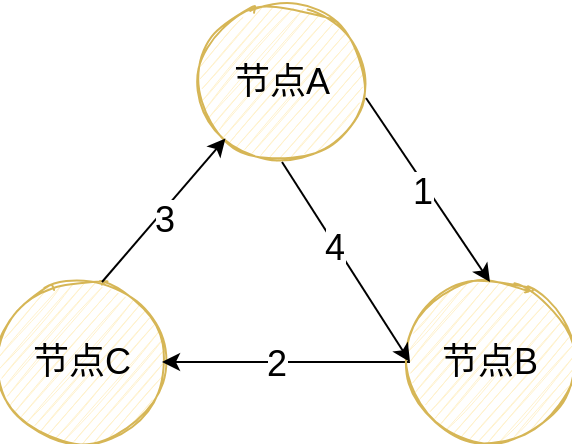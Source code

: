 <mxfile version="13.4.5" type="device"><diagram id="QYnViQyllvcs8rUYMoT7" name="Page-1"><mxGraphModel dx="1106" dy="997" grid="1" gridSize="10" guides="1" tooltips="1" connect="1" arrows="1" fold="1" page="1" pageScale="1" pageWidth="827" pageHeight="1169" math="0" shadow="0"><root><mxCell id="0"/><mxCell id="1" parent="0"/><mxCell id="B9pePy1eA9ppOpK_5RJm-1" value="节点A" style="ellipse;whiteSpace=wrap;html=1;aspect=fixed;fillColor=#fff2cc;strokeColor=#d6b656;shadow=0;sketch=1;fontSize=18;" parent="1" vertex="1"><mxGeometry x="310" y="240" width="80" height="80" as="geometry"/></mxCell><mxCell id="B9pePy1eA9ppOpK_5RJm-4" value="节点C" style="ellipse;whiteSpace=wrap;html=1;aspect=fixed;fillColor=#fff2cc;strokeColor=#d6b656;shadow=0;sketch=1;fontSize=18;" parent="1" vertex="1"><mxGeometry x="210" y="380" width="80" height="80" as="geometry"/></mxCell><mxCell id="B9pePy1eA9ppOpK_5RJm-9" style="edgeStyle=orthogonalEdgeStyle;rounded=0;orthogonalLoop=1;jettySize=auto;html=1;fontSize=18;" parent="1" source="B9pePy1eA9ppOpK_5RJm-5" target="B9pePy1eA9ppOpK_5RJm-4" edge="1"><mxGeometry relative="1" as="geometry"/></mxCell><mxCell id="B9pePy1eA9ppOpK_5RJm-14" value="2" style="edgeLabel;html=1;align=center;verticalAlign=middle;resizable=0;points=[];fontSize=18;" parent="B9pePy1eA9ppOpK_5RJm-9" vertex="1" connectable="0"><mxGeometry x="0.081" y="1" relative="1" as="geometry"><mxPoint as="offset"/></mxGeometry></mxCell><mxCell id="B9pePy1eA9ppOpK_5RJm-5" value="节点B" style="ellipse;whiteSpace=wrap;html=1;aspect=fixed;fillColor=#fff2cc;strokeColor=#d6b656;shadow=0;sketch=1;fontSize=18;" parent="1" vertex="1"><mxGeometry x="414" y="380" width="80" height="80" as="geometry"/></mxCell><mxCell id="B9pePy1eA9ppOpK_5RJm-7" value="" style="endArrow=classic;html=1;fontSize=18;exitX=1.025;exitY=0.6;exitDx=0;exitDy=0;entryX=0.5;entryY=0;entryDx=0;entryDy=0;exitPerimeter=0;" parent="1" source="B9pePy1eA9ppOpK_5RJm-1" target="B9pePy1eA9ppOpK_5RJm-5" edge="1"><mxGeometry width="50" height="50" relative="1" as="geometry"><mxPoint x="387" y="299" as="sourcePoint"/><mxPoint x="454" y="390" as="targetPoint"/></mxGeometry></mxCell><mxCell id="B9pePy1eA9ppOpK_5RJm-13" value="1" style="edgeLabel;html=1;align=center;verticalAlign=middle;resizable=0;points=[];fontSize=18;" parent="B9pePy1eA9ppOpK_5RJm-7" vertex="1" connectable="0"><mxGeometry x="-0.015" y="-3" relative="1" as="geometry"><mxPoint as="offset"/></mxGeometry></mxCell><mxCell id="B9pePy1eA9ppOpK_5RJm-8" value="" style="endArrow=classic;html=1;fontSize=18;entryX=0;entryY=0.5;entryDx=0;entryDy=0;exitX=0.5;exitY=1;exitDx=0;exitDy=0;" parent="1" source="B9pePy1eA9ppOpK_5RJm-1" target="B9pePy1eA9ppOpK_5RJm-5" edge="1"><mxGeometry width="50" height="50" relative="1" as="geometry"><mxPoint x="360.0" y="320.0" as="sourcePoint"/><mxPoint x="426.96" y="400.96" as="targetPoint"/></mxGeometry></mxCell><mxCell id="B9pePy1eA9ppOpK_5RJm-16" value="4" style="edgeLabel;html=1;align=center;verticalAlign=middle;resizable=0;points=[];fontSize=18;" parent="B9pePy1eA9ppOpK_5RJm-8" vertex="1" connectable="0"><mxGeometry x="-0.154" y="-1" relative="1" as="geometry"><mxPoint as="offset"/></mxGeometry></mxCell><mxCell id="B9pePy1eA9ppOpK_5RJm-11" value="" style="endArrow=classic;html=1;fontSize=18;entryX=0;entryY=1;entryDx=0;entryDy=0;" parent="1" target="B9pePy1eA9ppOpK_5RJm-1" edge="1"><mxGeometry width="50" height="50" relative="1" as="geometry"><mxPoint x="260" y="380" as="sourcePoint"/><mxPoint x="310" y="330" as="targetPoint"/></mxGeometry></mxCell><mxCell id="B9pePy1eA9ppOpK_5RJm-15" value="3" style="edgeLabel;html=1;align=center;verticalAlign=middle;resizable=0;points=[];fontSize=18;" parent="B9pePy1eA9ppOpK_5RJm-11" vertex="1" connectable="0"><mxGeometry x="-0.076" y="-3" relative="1" as="geometry"><mxPoint as="offset"/></mxGeometry></mxCell></root></mxGraphModel></diagram></mxfile>